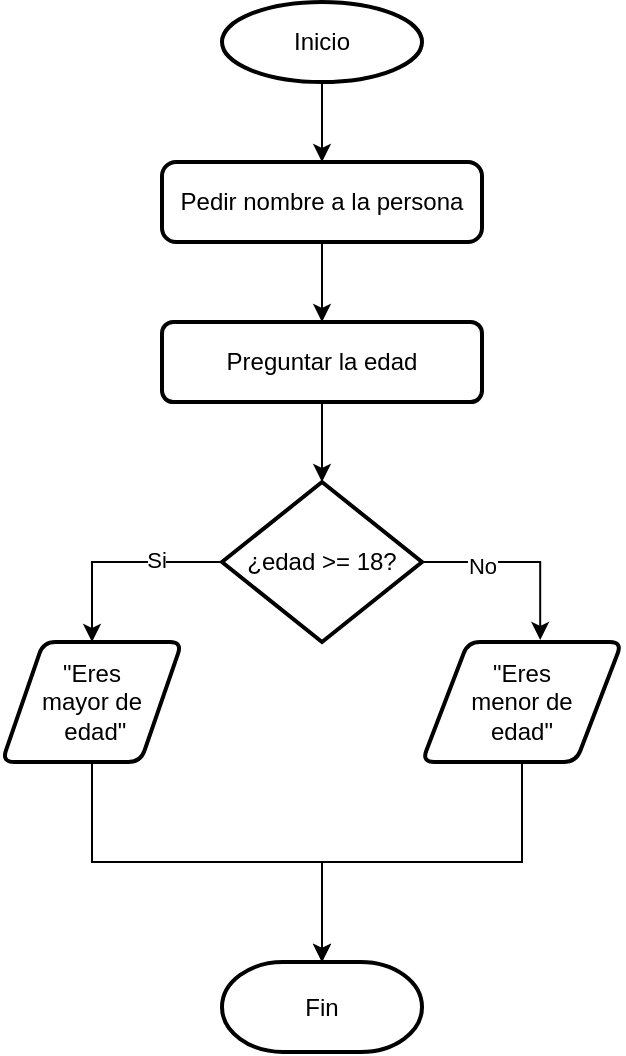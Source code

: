 <mxfile version="24.8.3">
  <diagram id="C5RBs43oDa-KdzZeNtuy" name="Page-1">
    <mxGraphModel dx="593" dy="620" grid="1" gridSize="10" guides="1" tooltips="1" connect="1" arrows="1" fold="1" page="1" pageScale="1" pageWidth="827" pageHeight="1169" math="0" shadow="0">
      <root>
        <mxCell id="WIyWlLk6GJQsqaUBKTNV-0" />
        <mxCell id="WIyWlLk6GJQsqaUBKTNV-1" parent="WIyWlLk6GJQsqaUBKTNV-0" />
        <mxCell id="MMETqh54fAr1j__JKRDk-2" style="edgeStyle=orthogonalEdgeStyle;rounded=0;orthogonalLoop=1;jettySize=auto;html=1;exitX=0.5;exitY=1;exitDx=0;exitDy=0;exitPerimeter=0;entryX=0.5;entryY=0;entryDx=0;entryDy=0;" parent="WIyWlLk6GJQsqaUBKTNV-1" source="MMETqh54fAr1j__JKRDk-0" target="MMETqh54fAr1j__JKRDk-1" edge="1">
          <mxGeometry relative="1" as="geometry" />
        </mxCell>
        <mxCell id="MMETqh54fAr1j__JKRDk-0" value="Inicio" style="strokeWidth=2;html=1;shape=mxgraph.flowchart.start_1;whiteSpace=wrap;" parent="WIyWlLk6GJQsqaUBKTNV-1" vertex="1">
          <mxGeometry x="230" y="80" width="100" height="40" as="geometry" />
        </mxCell>
        <mxCell id="MMETqh54fAr1j__JKRDk-4" value="" style="edgeStyle=orthogonalEdgeStyle;rounded=0;orthogonalLoop=1;jettySize=auto;html=1;" parent="WIyWlLk6GJQsqaUBKTNV-1" source="MMETqh54fAr1j__JKRDk-1" target="MMETqh54fAr1j__JKRDk-3" edge="1">
          <mxGeometry relative="1" as="geometry" />
        </mxCell>
        <mxCell id="MMETqh54fAr1j__JKRDk-1" value="Pedir nombre a la persona" style="rounded=1;whiteSpace=wrap;html=1;absoluteArcSize=1;arcSize=14;strokeWidth=2;" parent="WIyWlLk6GJQsqaUBKTNV-1" vertex="1">
          <mxGeometry x="200" y="160" width="160" height="40" as="geometry" />
        </mxCell>
        <mxCell id="MMETqh54fAr1j__JKRDk-3" value="Preguntar la edad" style="whiteSpace=wrap;html=1;rounded=1;arcSize=14;strokeWidth=2;" parent="WIyWlLk6GJQsqaUBKTNV-1" vertex="1">
          <mxGeometry x="200" y="240" width="160" height="40" as="geometry" />
        </mxCell>
        <mxCell id="MMETqh54fAr1j__JKRDk-8" style="edgeStyle=orthogonalEdgeStyle;rounded=0;orthogonalLoop=1;jettySize=auto;html=1;entryX=0.5;entryY=0;entryDx=0;entryDy=0;" parent="WIyWlLk6GJQsqaUBKTNV-1" source="MMETqh54fAr1j__JKRDk-5" target="MMETqh54fAr1j__JKRDk-7" edge="1">
          <mxGeometry relative="1" as="geometry" />
        </mxCell>
        <mxCell id="MMETqh54fAr1j__JKRDk-9" value="Si" style="edgeLabel;html=1;align=center;verticalAlign=middle;resizable=0;points=[];" parent="MMETqh54fAr1j__JKRDk-8" vertex="1" connectable="0">
          <mxGeometry x="-0.365" y="-1" relative="1" as="geometry">
            <mxPoint as="offset" />
          </mxGeometry>
        </mxCell>
        <mxCell id="MMETqh54fAr1j__JKRDk-5" value="¿edad &amp;gt;= 18?" style="strokeWidth=2;html=1;shape=mxgraph.flowchart.decision;whiteSpace=wrap;" parent="WIyWlLk6GJQsqaUBKTNV-1" vertex="1">
          <mxGeometry x="230" y="320" width="100" height="80" as="geometry" />
        </mxCell>
        <mxCell id="MMETqh54fAr1j__JKRDk-6" style="edgeStyle=orthogonalEdgeStyle;rounded=0;orthogonalLoop=1;jettySize=auto;html=1;exitX=0.5;exitY=1;exitDx=0;exitDy=0;entryX=0.5;entryY=0;entryDx=0;entryDy=0;entryPerimeter=0;" parent="WIyWlLk6GJQsqaUBKTNV-1" source="MMETqh54fAr1j__JKRDk-3" target="MMETqh54fAr1j__JKRDk-5" edge="1">
          <mxGeometry relative="1" as="geometry" />
        </mxCell>
        <mxCell id="MMETqh54fAr1j__JKRDk-7" value="&quot;Eres&lt;div&gt;mayor de&lt;/div&gt;&lt;div&gt;&amp;nbsp;edad&quot;&lt;/div&gt;" style="shape=parallelogram;html=1;strokeWidth=2;perimeter=parallelogramPerimeter;whiteSpace=wrap;rounded=1;arcSize=12;size=0.23;" parent="WIyWlLk6GJQsqaUBKTNV-1" vertex="1">
          <mxGeometry x="120" y="400" width="90" height="60" as="geometry" />
        </mxCell>
        <mxCell id="_ZV1L7y25H2ePqWyl9lo-0" style="edgeStyle=orthogonalEdgeStyle;rounded=0;orthogonalLoop=1;jettySize=auto;html=1;exitX=0.5;exitY=1;exitDx=0;exitDy=0;" edge="1" parent="WIyWlLk6GJQsqaUBKTNV-1" source="MMETqh54fAr1j__JKRDk-10" target="MMETqh54fAr1j__JKRDk-16">
          <mxGeometry relative="1" as="geometry" />
        </mxCell>
        <mxCell id="MMETqh54fAr1j__JKRDk-10" value="&quot;Eres&lt;div&gt;menor de&lt;/div&gt;&lt;div&gt;edad&quot;&lt;/div&gt;" style="shape=parallelogram;html=1;strokeWidth=2;perimeter=parallelogramPerimeter;whiteSpace=wrap;rounded=1;arcSize=12;size=0.23;" parent="WIyWlLk6GJQsqaUBKTNV-1" vertex="1">
          <mxGeometry x="330" y="400" width="100" height="60" as="geometry" />
        </mxCell>
        <mxCell id="MMETqh54fAr1j__JKRDk-11" style="edgeStyle=orthogonalEdgeStyle;rounded=0;orthogonalLoop=1;jettySize=auto;html=1;exitX=1;exitY=0.5;exitDx=0;exitDy=0;exitPerimeter=0;entryX=0.591;entryY=-0.017;entryDx=0;entryDy=0;entryPerimeter=0;" parent="WIyWlLk6GJQsqaUBKTNV-1" source="MMETqh54fAr1j__JKRDk-5" target="MMETqh54fAr1j__JKRDk-10" edge="1">
          <mxGeometry relative="1" as="geometry" />
        </mxCell>
        <mxCell id="MMETqh54fAr1j__JKRDk-12" value="No" style="edgeLabel;html=1;align=center;verticalAlign=middle;resizable=0;points=[];" parent="MMETqh54fAr1j__JKRDk-11" vertex="1" connectable="0">
          <mxGeometry x="-0.385" y="-2" relative="1" as="geometry">
            <mxPoint as="offset" />
          </mxGeometry>
        </mxCell>
        <mxCell id="MMETqh54fAr1j__JKRDk-16" value="Fin" style="strokeWidth=2;html=1;shape=mxgraph.flowchart.terminator;whiteSpace=wrap;" parent="WIyWlLk6GJQsqaUBKTNV-1" vertex="1">
          <mxGeometry x="230" y="560" width="100" height="45" as="geometry" />
        </mxCell>
        <mxCell id="_ZV1L7y25H2ePqWyl9lo-1" style="edgeStyle=orthogonalEdgeStyle;rounded=0;orthogonalLoop=1;jettySize=auto;html=1;exitX=0.5;exitY=1;exitDx=0;exitDy=0;entryX=0.5;entryY=0;entryDx=0;entryDy=0;entryPerimeter=0;" edge="1" parent="WIyWlLk6GJQsqaUBKTNV-1" source="MMETqh54fAr1j__JKRDk-7" target="MMETqh54fAr1j__JKRDk-16">
          <mxGeometry relative="1" as="geometry" />
        </mxCell>
      </root>
    </mxGraphModel>
  </diagram>
</mxfile>
